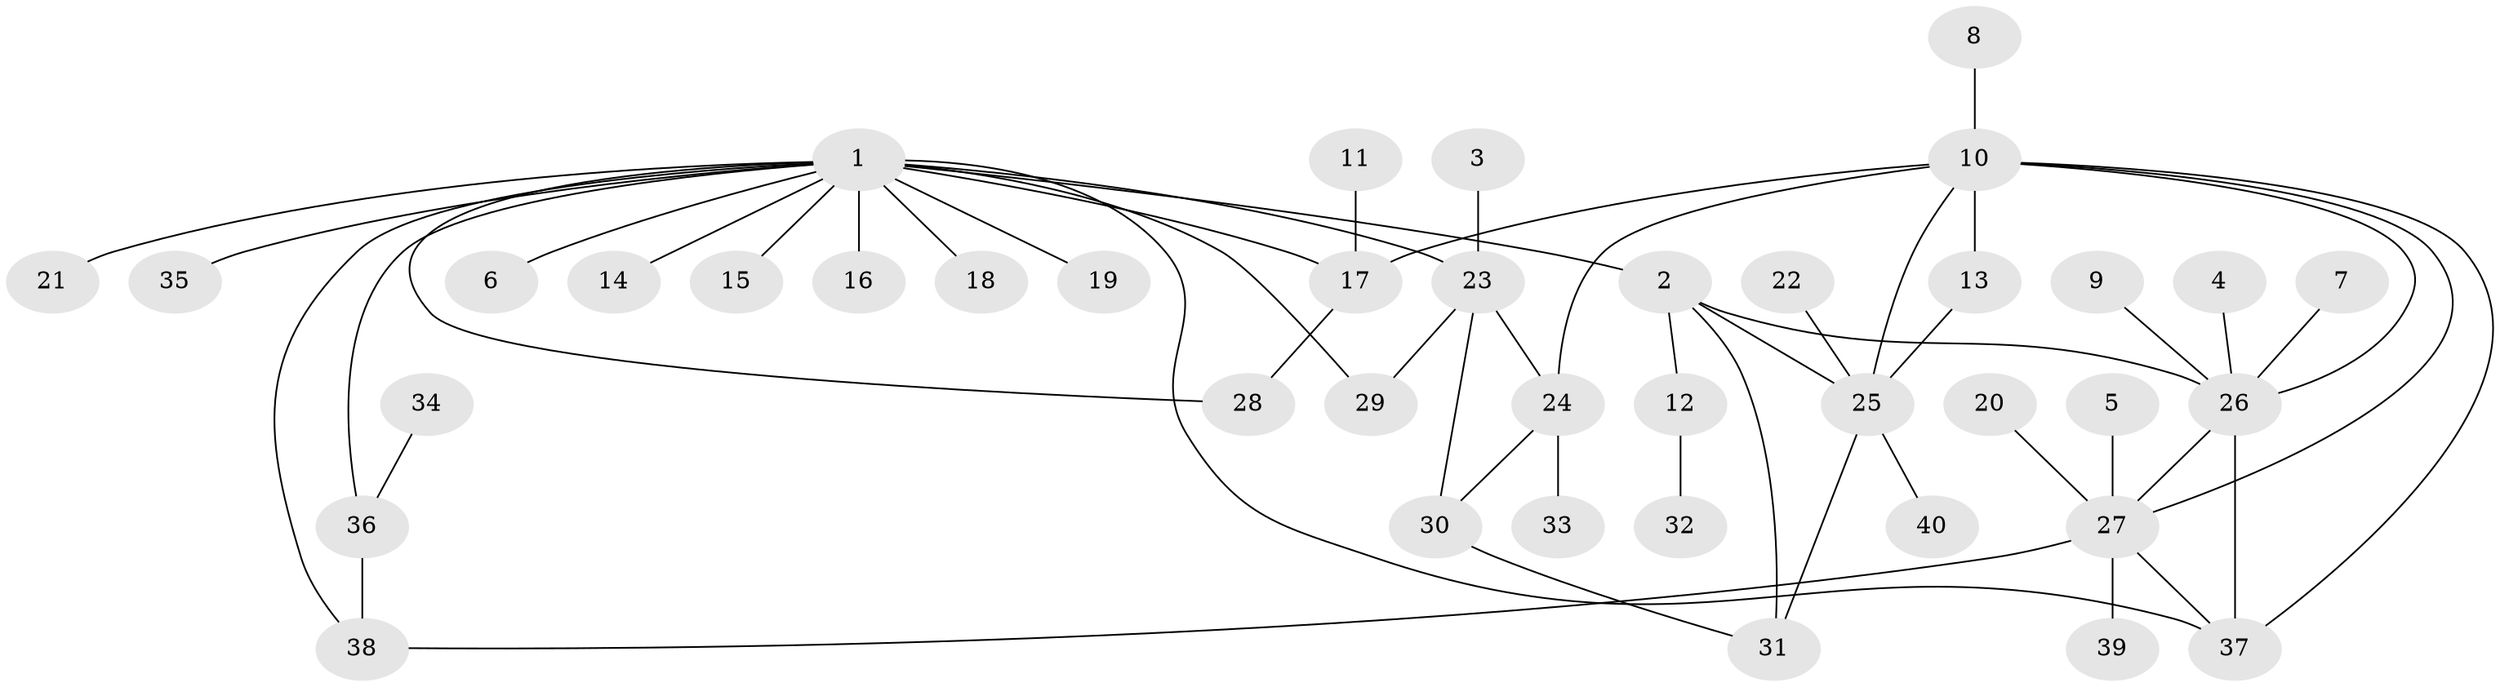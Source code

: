 // original degree distribution, {7: 0.025, 12: 0.0125, 5: 0.0875, 6: 0.0625, 4: 0.0125, 9: 0.0375, 8: 0.0125, 2: 0.15, 1: 0.5625, 3: 0.0375}
// Generated by graph-tools (version 1.1) at 2025/26/03/09/25 03:26:37]
// undirected, 40 vertices, 54 edges
graph export_dot {
graph [start="1"]
  node [color=gray90,style=filled];
  1;
  2;
  3;
  4;
  5;
  6;
  7;
  8;
  9;
  10;
  11;
  12;
  13;
  14;
  15;
  16;
  17;
  18;
  19;
  20;
  21;
  22;
  23;
  24;
  25;
  26;
  27;
  28;
  29;
  30;
  31;
  32;
  33;
  34;
  35;
  36;
  37;
  38;
  39;
  40;
  1 -- 2 [weight=2.0];
  1 -- 6 [weight=1.0];
  1 -- 14 [weight=1.0];
  1 -- 15 [weight=1.0];
  1 -- 16 [weight=1.0];
  1 -- 17 [weight=2.0];
  1 -- 18 [weight=1.0];
  1 -- 19 [weight=1.0];
  1 -- 21 [weight=1.0];
  1 -- 23 [weight=2.0];
  1 -- 28 [weight=2.0];
  1 -- 29 [weight=1.0];
  1 -- 35 [weight=1.0];
  1 -- 36 [weight=1.0];
  1 -- 37 [weight=1.0];
  1 -- 38 [weight=2.0];
  2 -- 12 [weight=1.0];
  2 -- 25 [weight=2.0];
  2 -- 26 [weight=1.0];
  2 -- 31 [weight=2.0];
  3 -- 23 [weight=1.0];
  4 -- 26 [weight=1.0];
  5 -- 27 [weight=1.0];
  7 -- 26 [weight=1.0];
  8 -- 10 [weight=1.0];
  9 -- 26 [weight=1.0];
  10 -- 13 [weight=1.0];
  10 -- 17 [weight=1.0];
  10 -- 24 [weight=1.0];
  10 -- 25 [weight=1.0];
  10 -- 26 [weight=1.0];
  10 -- 27 [weight=1.0];
  10 -- 37 [weight=1.0];
  11 -- 17 [weight=1.0];
  12 -- 32 [weight=1.0];
  13 -- 25 [weight=1.0];
  17 -- 28 [weight=1.0];
  20 -- 27 [weight=1.0];
  22 -- 25 [weight=1.0];
  23 -- 24 [weight=2.0];
  23 -- 29 [weight=1.0];
  23 -- 30 [weight=2.0];
  24 -- 30 [weight=1.0];
  24 -- 33 [weight=1.0];
  25 -- 31 [weight=1.0];
  25 -- 40 [weight=1.0];
  26 -- 27 [weight=1.0];
  26 -- 37 [weight=1.0];
  27 -- 37 [weight=1.0];
  27 -- 38 [weight=1.0];
  27 -- 39 [weight=1.0];
  30 -- 31 [weight=1.0];
  34 -- 36 [weight=1.0];
  36 -- 38 [weight=2.0];
}
